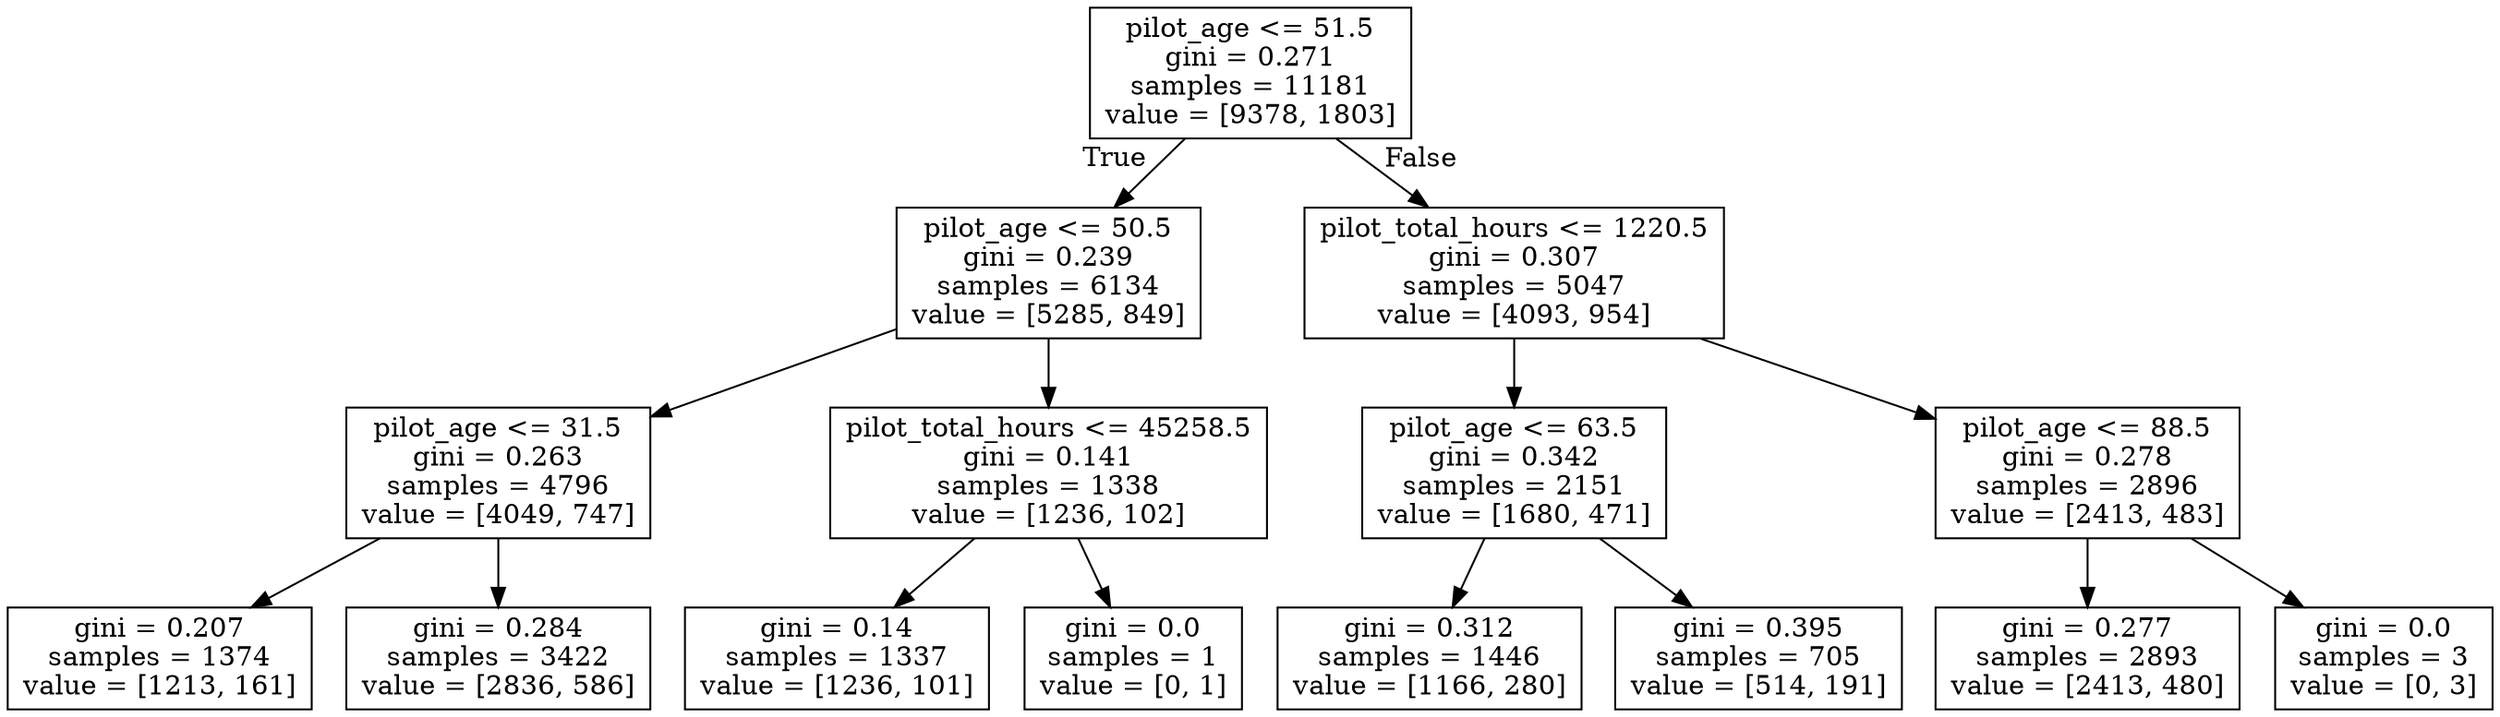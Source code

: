 digraph Tree {
node [shape=box] ;
0 [label="pilot_age <= 51.5\ngini = 0.271\nsamples = 11181\nvalue = [9378, 1803]"] ;
1 [label="pilot_age <= 50.5\ngini = 0.239\nsamples = 6134\nvalue = [5285, 849]"] ;
0 -> 1 [labeldistance=2.5, labelangle=45, headlabel="True"] ;
2 [label="pilot_age <= 31.5\ngini = 0.263\nsamples = 4796\nvalue = [4049, 747]"] ;
1 -> 2 ;
3 [label="gini = 0.207\nsamples = 1374\nvalue = [1213, 161]"] ;
2 -> 3 ;
4 [label="gini = 0.284\nsamples = 3422\nvalue = [2836, 586]"] ;
2 -> 4 ;
5 [label="pilot_total_hours <= 45258.5\ngini = 0.141\nsamples = 1338\nvalue = [1236, 102]"] ;
1 -> 5 ;
6 [label="gini = 0.14\nsamples = 1337\nvalue = [1236, 101]"] ;
5 -> 6 ;
7 [label="gini = 0.0\nsamples = 1\nvalue = [0, 1]"] ;
5 -> 7 ;
8 [label="pilot_total_hours <= 1220.5\ngini = 0.307\nsamples = 5047\nvalue = [4093, 954]"] ;
0 -> 8 [labeldistance=2.5, labelangle=-45, headlabel="False"] ;
9 [label="pilot_age <= 63.5\ngini = 0.342\nsamples = 2151\nvalue = [1680, 471]"] ;
8 -> 9 ;
10 [label="gini = 0.312\nsamples = 1446\nvalue = [1166, 280]"] ;
9 -> 10 ;
11 [label="gini = 0.395\nsamples = 705\nvalue = [514, 191]"] ;
9 -> 11 ;
12 [label="pilot_age <= 88.5\ngini = 0.278\nsamples = 2896\nvalue = [2413, 483]"] ;
8 -> 12 ;
13 [label="gini = 0.277\nsamples = 2893\nvalue = [2413, 480]"] ;
12 -> 13 ;
14 [label="gini = 0.0\nsamples = 3\nvalue = [0, 3]"] ;
12 -> 14 ;
}
